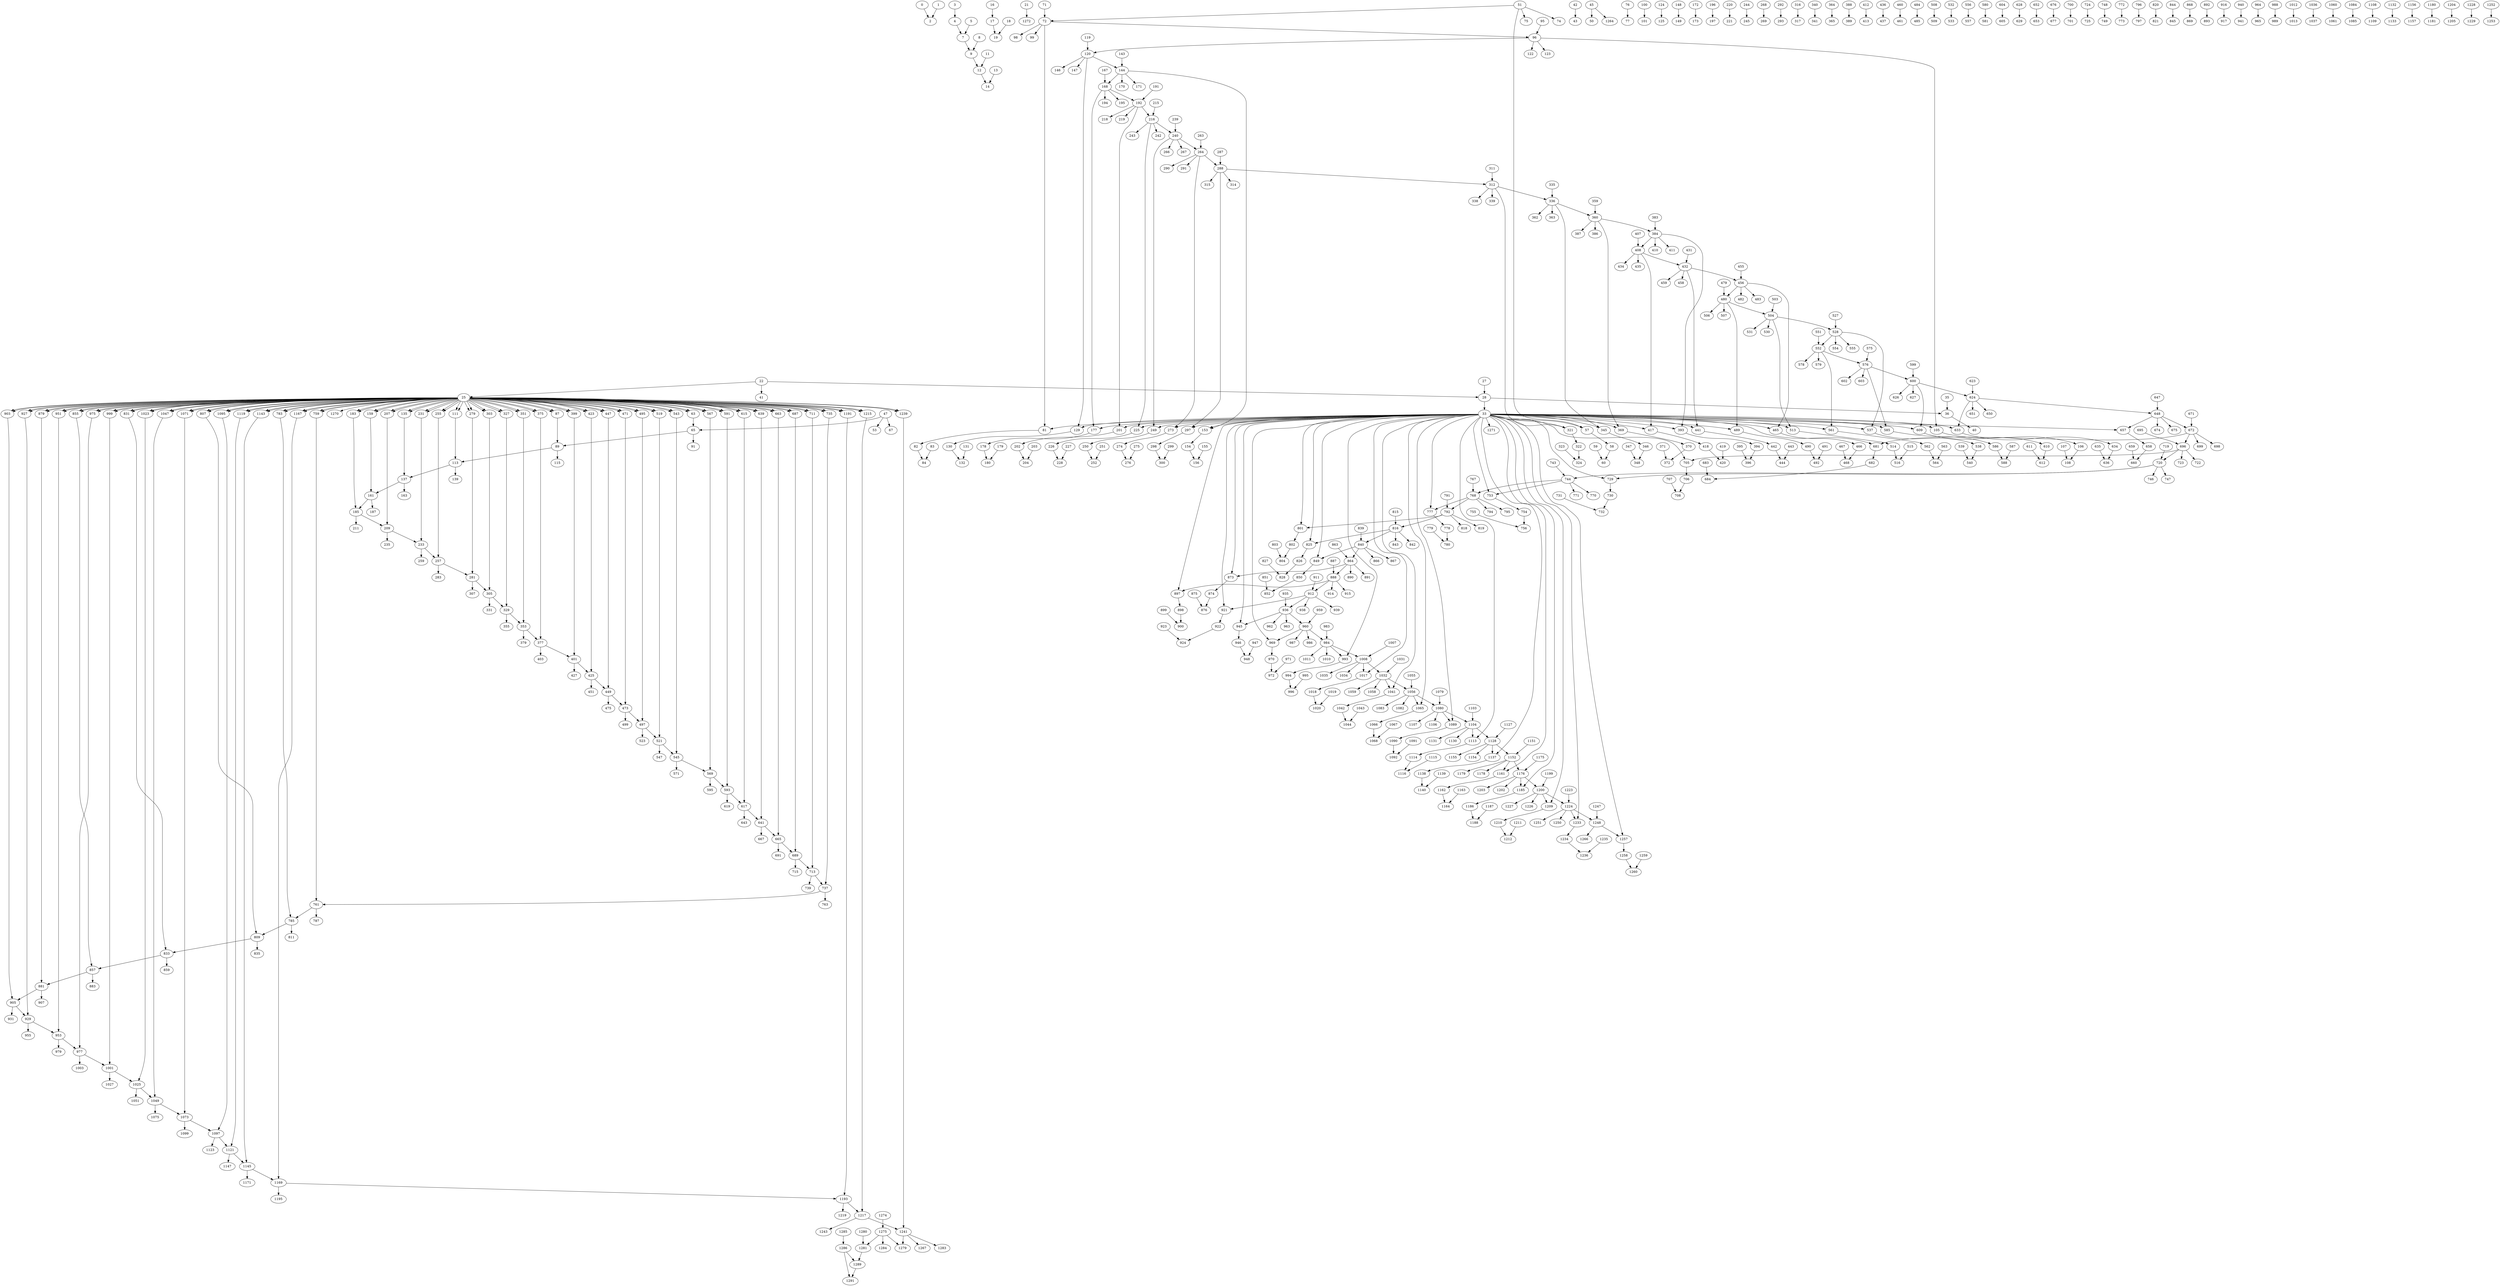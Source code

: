 digraph{
0
1
2
0 -> 2
1 -> 2
3
4
3 -> 4
5
7
5 -> 7
4 -> 7
8
9
7 -> 9
8 -> 9
11
12
9 -> 12
11 -> 12
13
14
12 -> 14
13 -> 14
16
17
16 -> 17
18
19
17 -> 19
18 -> 19
21
22
25
22 -> 25
27
28
22 -> 28
27 -> 28
33
28 -> 33
35
36
28 -> 36
35 -> 36
40
36 -> 40
41
22 -> 41
42
43
42 -> 43
45
47
50
45 -> 50
51
53
47 -> 53
57
33 -> 57
51 -> 57
58
57 -> 58
59
60
58 -> 60
59 -> 60
63
25 -> 63
25 -> 63
65
63 -> 65
47 -> 65
67
47 -> 67
71
72
51 -> 72
71 -> 72
74
51 -> 74
75
51 -> 75
76
77
76 -> 77
81
33 -> 81
72 -> 81
82
81 -> 82
83
84
82 -> 84
83 -> 84
87
25 -> 87
25 -> 87
89
87 -> 89
65 -> 89
91
65 -> 91
95
96
72 -> 96
95 -> 96
98
72 -> 98
99
72 -> 99
100
101
100 -> 101
105
33 -> 105
96 -> 105
106
105 -> 106
107
108
106 -> 108
107 -> 108
111
25 -> 111
25 -> 111
113
111 -> 113
89 -> 113
115
89 -> 115
119
120
96 -> 120
119 -> 120
122
96 -> 122
123
96 -> 123
124
125
124 -> 125
129
33 -> 129
120 -> 129
130
129 -> 130
131
132
130 -> 132
131 -> 132
135
25 -> 135
25 -> 135
137
135 -> 137
113 -> 137
139
113 -> 139
143
144
120 -> 144
143 -> 144
146
120 -> 146
147
120 -> 147
148
149
148 -> 149
153
33 -> 153
144 -> 153
154
153 -> 154
155
156
154 -> 156
155 -> 156
159
25 -> 159
25 -> 159
161
159 -> 161
137 -> 161
163
137 -> 163
167
168
144 -> 168
167 -> 168
170
144 -> 170
171
144 -> 171
172
173
172 -> 173
177
33 -> 177
168 -> 177
178
177 -> 178
179
180
178 -> 180
179 -> 180
183
25 -> 183
25 -> 183
185
183 -> 185
161 -> 185
187
161 -> 187
191
192
168 -> 192
191 -> 192
194
168 -> 194
195
168 -> 195
196
197
196 -> 197
201
33 -> 201
192 -> 201
202
201 -> 202
203
204
202 -> 204
203 -> 204
207
25 -> 207
25 -> 207
209
207 -> 209
185 -> 209
211
185 -> 211
215
216
192 -> 216
215 -> 216
218
192 -> 218
219
192 -> 219
220
221
220 -> 221
225
33 -> 225
216 -> 225
226
225 -> 226
227
228
226 -> 228
227 -> 228
231
25 -> 231
25 -> 231
233
231 -> 233
209 -> 233
235
209 -> 235
239
240
216 -> 240
239 -> 240
242
216 -> 242
243
216 -> 243
244
245
244 -> 245
249
33 -> 249
240 -> 249
250
249 -> 250
251
252
250 -> 252
251 -> 252
255
25 -> 255
25 -> 255
257
255 -> 257
233 -> 257
259
233 -> 259
263
264
240 -> 264
263 -> 264
266
240 -> 266
267
240 -> 267
268
269
268 -> 269
273
33 -> 273
264 -> 273
274
273 -> 274
275
276
274 -> 276
275 -> 276
279
25 -> 279
25 -> 279
281
279 -> 281
257 -> 281
283
257 -> 283
287
288
264 -> 288
287 -> 288
290
264 -> 290
291
264 -> 291
292
293
292 -> 293
297
33 -> 297
288 -> 297
298
297 -> 298
299
300
298 -> 300
299 -> 300
303
25 -> 303
25 -> 303
305
303 -> 305
281 -> 305
307
281 -> 307
311
312
288 -> 312
311 -> 312
314
288 -> 314
315
288 -> 315
316
317
316 -> 317
321
33 -> 321
312 -> 321
322
321 -> 322
323
324
322 -> 324
323 -> 324
327
25 -> 327
25 -> 327
329
327 -> 329
305 -> 329
331
305 -> 331
335
336
312 -> 336
335 -> 336
338
312 -> 338
339
312 -> 339
340
341
340 -> 341
345
33 -> 345
336 -> 345
346
345 -> 346
347
348
346 -> 348
347 -> 348
351
25 -> 351
25 -> 351
353
351 -> 353
329 -> 353
355
329 -> 355
359
360
336 -> 360
359 -> 360
362
336 -> 362
363
336 -> 363
364
365
364 -> 365
369
33 -> 369
360 -> 369
370
369 -> 370
371
372
370 -> 372
371 -> 372
375
25 -> 375
25 -> 375
377
375 -> 377
353 -> 377
379
353 -> 379
383
384
360 -> 384
383 -> 384
386
360 -> 386
387
360 -> 387
388
389
388 -> 389
393
33 -> 393
384 -> 393
394
393 -> 394
395
396
394 -> 396
395 -> 396
399
25 -> 399
25 -> 399
401
399 -> 401
377 -> 401
403
377 -> 403
407
408
384 -> 408
407 -> 408
410
384 -> 410
411
384 -> 411
412
413
412 -> 413
417
33 -> 417
408 -> 417
418
417 -> 418
419
420
418 -> 420
419 -> 420
423
25 -> 423
25 -> 423
425
423 -> 425
401 -> 425
427
401 -> 427
431
432
408 -> 432
431 -> 432
434
408 -> 434
435
408 -> 435
436
437
436 -> 437
441
33 -> 441
432 -> 441
442
441 -> 442
443
444
442 -> 444
443 -> 444
447
25 -> 447
25 -> 447
449
447 -> 449
425 -> 449
451
425 -> 451
455
456
432 -> 456
455 -> 456
458
432 -> 458
459
432 -> 459
460
461
460 -> 461
465
33 -> 465
456 -> 465
466
465 -> 466
467
468
466 -> 468
467 -> 468
471
25 -> 471
25 -> 471
473
471 -> 473
449 -> 473
475
449 -> 475
479
480
456 -> 480
479 -> 480
482
456 -> 482
483
456 -> 483
484
485
484 -> 485
489
33 -> 489
480 -> 489
490
489 -> 490
491
492
490 -> 492
491 -> 492
495
25 -> 495
25 -> 495
497
495 -> 497
473 -> 497
499
473 -> 499
503
504
480 -> 504
503 -> 504
506
480 -> 506
507
480 -> 507
508
509
508 -> 509
513
33 -> 513
504 -> 513
514
513 -> 514
515
516
514 -> 516
515 -> 516
519
25 -> 519
25 -> 519
521
519 -> 521
497 -> 521
523
497 -> 523
527
528
504 -> 528
527 -> 528
530
504 -> 530
531
504 -> 531
532
533
532 -> 533
537
33 -> 537
528 -> 537
538
537 -> 538
539
540
538 -> 540
539 -> 540
543
25 -> 543
25 -> 543
545
543 -> 545
521 -> 545
547
521 -> 547
551
552
528 -> 552
551 -> 552
554
528 -> 554
555
528 -> 555
556
557
556 -> 557
561
33 -> 561
552 -> 561
562
561 -> 562
563
564
562 -> 564
563 -> 564
567
25 -> 567
25 -> 567
569
567 -> 569
545 -> 569
571
545 -> 571
575
576
552 -> 576
575 -> 576
578
552 -> 578
579
552 -> 579
580
581
580 -> 581
585
33 -> 585
576 -> 585
586
585 -> 586
587
588
586 -> 588
587 -> 588
591
25 -> 591
25 -> 591
593
591 -> 593
569 -> 593
595
569 -> 595
599
600
576 -> 600
599 -> 600
602
576 -> 602
603
576 -> 603
604
605
604 -> 605
609
33 -> 609
600 -> 609
610
609 -> 610
611
612
610 -> 612
611 -> 612
615
25 -> 615
25 -> 615
617
615 -> 617
593 -> 617
619
593 -> 619
623
624
600 -> 624
623 -> 624
626
600 -> 626
627
600 -> 627
628
629
628 -> 629
633
33 -> 633
624 -> 633
634
633 -> 634
635
636
634 -> 636
635 -> 636
639
25 -> 639
25 -> 639
641
639 -> 641
617 -> 641
643
617 -> 643
647
648
624 -> 648
647 -> 648
650
624 -> 650
651
624 -> 651
652
653
652 -> 653
657
33 -> 657
648 -> 657
658
657 -> 658
659
660
658 -> 660
659 -> 660
663
25 -> 663
25 -> 663
665
663 -> 665
641 -> 665
667
641 -> 667
671
672
648 -> 672
671 -> 672
674
648 -> 674
675
648 -> 675
676
677
676 -> 677
681
33 -> 681
672 -> 681
682
681 -> 682
683
684
682 -> 684
683 -> 684
687
25 -> 687
25 -> 687
689
687 -> 689
665 -> 689
691
665 -> 691
695
696
672 -> 696
695 -> 696
698
672 -> 698
699
672 -> 699
700
701
700 -> 701
705
33 -> 705
696 -> 705
706
705 -> 706
707
708
706 -> 708
707 -> 708
711
25 -> 711
25 -> 711
713
711 -> 713
689 -> 713
715
689 -> 715
719
720
696 -> 720
719 -> 720
722
696 -> 722
723
696 -> 723
724
725
724 -> 725
729
33 -> 729
720 -> 729
730
729 -> 730
731
732
730 -> 732
731 -> 732
735
25 -> 735
25 -> 735
737
735 -> 737
713 -> 737
739
713 -> 739
743
744
720 -> 744
743 -> 744
746
720 -> 746
747
720 -> 747
748
749
748 -> 749
753
33 -> 753
744 -> 753
754
753 -> 754
755
756
754 -> 756
755 -> 756
759
25 -> 759
25 -> 759
761
759 -> 761
737 -> 761
763
737 -> 763
767
768
744 -> 768
767 -> 768
770
744 -> 770
771
744 -> 771
772
773
772 -> 773
777
33 -> 777
768 -> 777
778
777 -> 778
779
780
778 -> 780
779 -> 780
783
25 -> 783
25 -> 783
785
783 -> 785
761 -> 785
787
761 -> 787
791
792
768 -> 792
791 -> 792
794
768 -> 794
795
768 -> 795
796
797
796 -> 797
801
33 -> 801
792 -> 801
802
801 -> 802
803
804
802 -> 804
803 -> 804
807
25 -> 807
25 -> 807
809
807 -> 809
785 -> 809
811
785 -> 811
815
816
792 -> 816
815 -> 816
818
792 -> 818
819
792 -> 819
820
821
820 -> 821
825
33 -> 825
816 -> 825
826
825 -> 826
827
828
826 -> 828
827 -> 828
831
25 -> 831
25 -> 831
833
831 -> 833
809 -> 833
835
809 -> 835
839
840
816 -> 840
839 -> 840
842
816 -> 842
843
816 -> 843
844
845
844 -> 845
849
33 -> 849
840 -> 849
850
849 -> 850
851
852
850 -> 852
851 -> 852
855
25 -> 855
25 -> 855
857
855 -> 857
833 -> 857
859
833 -> 859
863
864
840 -> 864
863 -> 864
866
840 -> 866
867
840 -> 867
868
869
868 -> 869
873
33 -> 873
864 -> 873
874
873 -> 874
875
876
874 -> 876
875 -> 876
879
25 -> 879
25 -> 879
881
879 -> 881
857 -> 881
883
857 -> 883
887
888
864 -> 888
887 -> 888
890
864 -> 890
891
864 -> 891
892
893
892 -> 893
897
33 -> 897
888 -> 897
898
897 -> 898
899
900
898 -> 900
899 -> 900
903
25 -> 903
25 -> 903
905
903 -> 905
881 -> 905
907
881 -> 907
911
912
888 -> 912
911 -> 912
914
888 -> 914
915
888 -> 915
916
917
916 -> 917
921
33 -> 921
912 -> 921
922
921 -> 922
923
924
922 -> 924
923 -> 924
927
25 -> 927
25 -> 927
929
927 -> 929
905 -> 929
931
905 -> 931
935
936
912 -> 936
935 -> 936
938
912 -> 938
939
912 -> 939
940
941
940 -> 941
945
33 -> 945
936 -> 945
946
945 -> 946
947
948
946 -> 948
947 -> 948
951
25 -> 951
25 -> 951
953
951 -> 953
929 -> 953
955
929 -> 955
959
960
936 -> 960
959 -> 960
962
936 -> 962
963
936 -> 963
964
965
964 -> 965
969
33 -> 969
960 -> 969
970
969 -> 970
971
972
970 -> 972
971 -> 972
975
25 -> 975
25 -> 975
977
975 -> 977
953 -> 977
979
953 -> 979
983
984
960 -> 984
983 -> 984
986
960 -> 986
987
960 -> 987
988
989
988 -> 989
993
33 -> 993
984 -> 993
994
993 -> 994
995
996
994 -> 996
995 -> 996
999
25 -> 999
25 -> 999
1001
999 -> 1001
977 -> 1001
1003
977 -> 1003
1007
1008
984 -> 1008
1007 -> 1008
1010
984 -> 1010
1011
984 -> 1011
1012
1013
1012 -> 1013
1017
33 -> 1017
1008 -> 1017
1018
1017 -> 1018
1019
1020
1018 -> 1020
1019 -> 1020
1023
25 -> 1023
25 -> 1023
1025
1023 -> 1025
1001 -> 1025
1027
1001 -> 1027
1031
1032
1008 -> 1032
1031 -> 1032
1034
1008 -> 1034
1035
1008 -> 1035
1036
1037
1036 -> 1037
1041
33 -> 1041
1032 -> 1041
1042
1041 -> 1042
1043
1044
1042 -> 1044
1043 -> 1044
1047
25 -> 1047
25 -> 1047
1049
1047 -> 1049
1025 -> 1049
1051
1025 -> 1051
1055
1056
1032 -> 1056
1055 -> 1056
1058
1032 -> 1058
1059
1032 -> 1059
1060
1061
1060 -> 1061
1065
33 -> 1065
1056 -> 1065
1066
1065 -> 1066
1067
1068
1066 -> 1068
1067 -> 1068
1071
25 -> 1071
25 -> 1071
1073
1071 -> 1073
1049 -> 1073
1075
1049 -> 1075
1079
1080
1056 -> 1080
1079 -> 1080
1082
1056 -> 1082
1083
1056 -> 1083
1084
1085
1084 -> 1085
1089
33 -> 1089
1080 -> 1089
1090
1089 -> 1090
1091
1092
1090 -> 1092
1091 -> 1092
1095
25 -> 1095
25 -> 1095
1097
1095 -> 1097
1073 -> 1097
1099
1073 -> 1099
1103
1104
1080 -> 1104
1103 -> 1104
1106
1080 -> 1106
1107
1080 -> 1107
1108
1109
1108 -> 1109
1113
33 -> 1113
1104 -> 1113
1114
1113 -> 1114
1115
1116
1114 -> 1116
1115 -> 1116
1119
25 -> 1119
25 -> 1119
1121
1119 -> 1121
1097 -> 1121
1123
1097 -> 1123
1127
1128
1104 -> 1128
1127 -> 1128
1130
1104 -> 1130
1131
1104 -> 1131
1132
1133
1132 -> 1133
1137
33 -> 1137
1128 -> 1137
1138
1137 -> 1138
1139
1140
1138 -> 1140
1139 -> 1140
1143
25 -> 1143
25 -> 1143
1145
1143 -> 1145
1121 -> 1145
1147
1121 -> 1147
1151
1152
1128 -> 1152
1151 -> 1152
1154
1128 -> 1154
1155
1128 -> 1155
1156
1157
1156 -> 1157
1161
33 -> 1161
1152 -> 1161
1162
1161 -> 1162
1163
1164
1162 -> 1164
1163 -> 1164
1167
25 -> 1167
25 -> 1167
1169
1167 -> 1169
1145 -> 1169
1171
1145 -> 1171
1175
1176
1152 -> 1176
1175 -> 1176
1178
1152 -> 1178
1179
1152 -> 1179
1180
1181
1180 -> 1181
1185
33 -> 1185
1176 -> 1185
1186
1185 -> 1186
1187
1188
1186 -> 1188
1187 -> 1188
1191
25 -> 1191
25 -> 1191
1193
1191 -> 1193
1169 -> 1193
1195
1169 -> 1195
1199
1200
1176 -> 1200
1199 -> 1200
1202
1176 -> 1202
1203
1176 -> 1203
1204
1205
1204 -> 1205
1209
33 -> 1209
1200 -> 1209
1210
1209 -> 1210
1211
1212
1210 -> 1212
1211 -> 1212
1215
25 -> 1215
25 -> 1215
1217
1215 -> 1217
1193 -> 1217
1219
1193 -> 1219
1223
1224
1200 -> 1224
1223 -> 1224
1226
1200 -> 1226
1227
1200 -> 1227
1228
1229
1228 -> 1229
1233
33 -> 1233
1224 -> 1233
1234
1233 -> 1234
1235
1236
1234 -> 1236
1235 -> 1236
1239
25 -> 1239
25 -> 1239
1241
1239 -> 1241
1217 -> 1241
1243
1217 -> 1243
1247
1248
1224 -> 1248
1247 -> 1248
1250
1224 -> 1250
1251
1224 -> 1251
1252
1253
1252 -> 1253
1257
33 -> 1257
1248 -> 1257
1258
1257 -> 1258
1259
1260
1258 -> 1260
1259 -> 1260
1264
45 -> 1264
1266
1248 -> 1266
1267
1241 -> 1267
1270
25 -> 1270
1271
33 -> 1271
1272
21 -> 1272
1274
1275
1274 -> 1275
1279
1241 -> 1279
1275 -> 1279
1280
1281
1275 -> 1281
1280 -> 1281
1283
1241 -> 1283
1284
1275 -> 1284
1285
1286
1285 -> 1286
1289
1286 -> 1289
1281 -> 1289
1291
1289 -> 1291
1286 -> 1291
}

